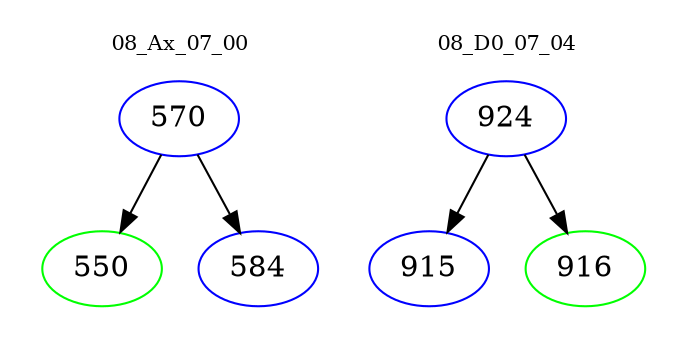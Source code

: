digraph{
subgraph cluster_0 {
color = white
label = "08_Ax_07_00";
fontsize=10;
T0_570 [label="570", color="blue"]
T0_570 -> T0_550 [color="black"]
T0_550 [label="550", color="green"]
T0_570 -> T0_584 [color="black"]
T0_584 [label="584", color="blue"]
}
subgraph cluster_1 {
color = white
label = "08_D0_07_04";
fontsize=10;
T1_924 [label="924", color="blue"]
T1_924 -> T1_915 [color="black"]
T1_915 [label="915", color="blue"]
T1_924 -> T1_916 [color="black"]
T1_916 [label="916", color="green"]
}
}
